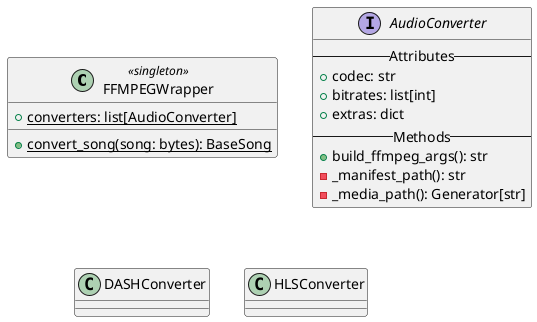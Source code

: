 @startuml BackendAudio

skinparam groupInheritance 2


' ### Audio
class FFMPEGWrapper <<singleton>>{
    + {static} converters: list[AudioConverter]
    ' returns manifest path
    + {static} convert_song(song: bytes): BaseSong
}

interface AudioConverter{
    --Attributes--
    + codec: str
    + bitrates: list[int]
    + extras: dict
    --Methods--
    + build_ffmpeg_args(): str
    ' generate uuid inside(used for song later on),
    ' take global var for base path --> create paths
    - _manifest_path(): str
    - _media_path(): Generator[str]
}
class DASHConverter
class HLSConverter

@enduml